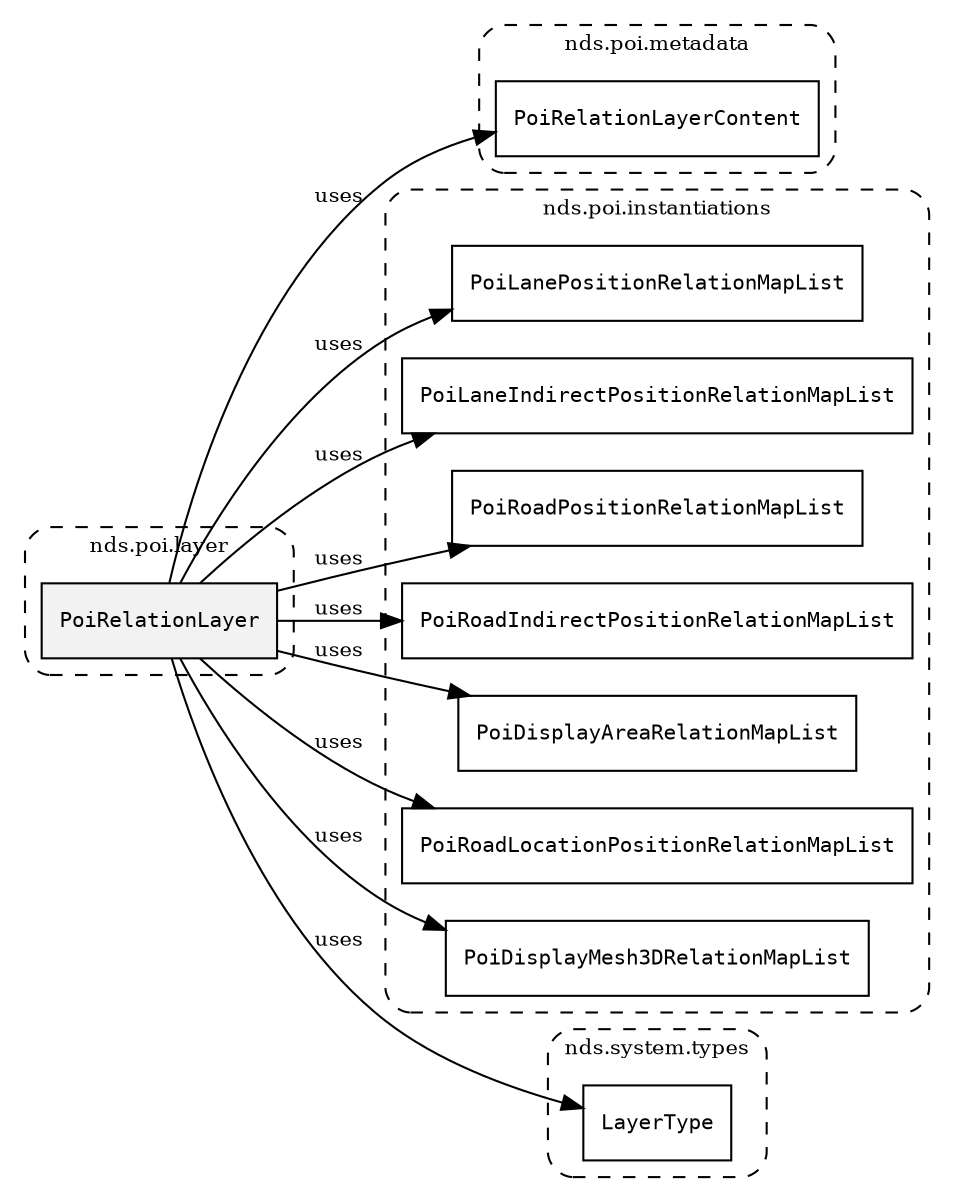 /**
 * This dot file creates symbol collaboration diagram for PoiRelationLayer.
 */
digraph ZSERIO
{
    node [shape=box, fontsize=10];
    rankdir="LR";
    fontsize=10;
    tooltip="PoiRelationLayer collaboration diagram";

    subgraph "cluster_nds.poi.layer"
    {
        style="dashed, rounded";
        label="nds.poi.layer";
        tooltip="Package nds.poi.layer";
        href="../../../content/packages/nds.poi.layer.html#Package-nds-poi-layer";
        target="_parent";

        "PoiRelationLayer" [style="filled", fillcolor="#0000000D", target="_parent", label=<<font face="monospace"><table align="center" border="0" cellspacing="0" cellpadding="0"><tr><td href="../../../content/packages/nds.poi.layer.html#Structure-PoiRelationLayer" title="Structure defined in nds.poi.layer">PoiRelationLayer</td></tr></table></font>>];
    }

    subgraph "cluster_nds.poi.metadata"
    {
        style="dashed, rounded";
        label="nds.poi.metadata";
        tooltip="Package nds.poi.metadata";
        href="../../../content/packages/nds.poi.metadata.html#Package-nds-poi-metadata";
        target="_parent";

        "PoiRelationLayerContent" [target="_parent", label=<<font face="monospace"><table align="center" border="0" cellspacing="0" cellpadding="0"><tr><td href="../../../content/packages/nds.poi.metadata.html#Bitmask-PoiRelationLayerContent" title="Bitmask defined in nds.poi.metadata">PoiRelationLayerContent</td></tr></table></font>>];
    }

    subgraph "cluster_nds.poi.instantiations"
    {
        style="dashed, rounded";
        label="nds.poi.instantiations";
        tooltip="Package nds.poi.instantiations";
        href="../../../content/packages/nds.poi.instantiations.html#Package-nds-poi-instantiations";
        target="_parent";

        "PoiLanePositionRelationMapList" [target="_parent", label=<<font face="monospace"><table align="center" border="0" cellspacing="0" cellpadding="0"><tr><td href="../../../content/packages/nds.poi.instantiations.html#InstantiateType-PoiLanePositionRelationMapList" title="InstantiateType defined in nds.poi.instantiations">PoiLanePositionRelationMapList</td></tr></table></font>>];
        "PoiLaneIndirectPositionRelationMapList" [target="_parent", label=<<font face="monospace"><table align="center" border="0" cellspacing="0" cellpadding="0"><tr><td href="../../../content/packages/nds.poi.instantiations.html#InstantiateType-PoiLaneIndirectPositionRelationMapList" title="InstantiateType defined in nds.poi.instantiations">PoiLaneIndirectPositionRelationMapList</td></tr></table></font>>];
        "PoiRoadPositionRelationMapList" [target="_parent", label=<<font face="monospace"><table align="center" border="0" cellspacing="0" cellpadding="0"><tr><td href="../../../content/packages/nds.poi.instantiations.html#InstantiateType-PoiRoadPositionRelationMapList" title="InstantiateType defined in nds.poi.instantiations">PoiRoadPositionRelationMapList</td></tr></table></font>>];
        "PoiRoadIndirectPositionRelationMapList" [target="_parent", label=<<font face="monospace"><table align="center" border="0" cellspacing="0" cellpadding="0"><tr><td href="../../../content/packages/nds.poi.instantiations.html#InstantiateType-PoiRoadIndirectPositionRelationMapList" title="InstantiateType defined in nds.poi.instantiations">PoiRoadIndirectPositionRelationMapList</td></tr></table></font>>];
        "PoiDisplayAreaRelationMapList" [target="_parent", label=<<font face="monospace"><table align="center" border="0" cellspacing="0" cellpadding="0"><tr><td href="../../../content/packages/nds.poi.instantiations.html#InstantiateType-PoiDisplayAreaRelationMapList" title="InstantiateType defined in nds.poi.instantiations">PoiDisplayAreaRelationMapList</td></tr></table></font>>];
        "PoiRoadLocationPositionRelationMapList" [target="_parent", label=<<font face="monospace"><table align="center" border="0" cellspacing="0" cellpadding="0"><tr><td href="../../../content/packages/nds.poi.instantiations.html#InstantiateType-PoiRoadLocationPositionRelationMapList" title="InstantiateType defined in nds.poi.instantiations">PoiRoadLocationPositionRelationMapList</td></tr></table></font>>];
        "PoiDisplayMesh3DRelationMapList" [target="_parent", label=<<font face="monospace"><table align="center" border="0" cellspacing="0" cellpadding="0"><tr><td href="../../../content/packages/nds.poi.instantiations.html#InstantiateType-PoiDisplayMesh3DRelationMapList" title="InstantiateType defined in nds.poi.instantiations">PoiDisplayMesh3DRelationMapList</td></tr></table></font>>];
    }

    subgraph "cluster_nds.system.types"
    {
        style="dashed, rounded";
        label="nds.system.types";
        tooltip="Package nds.system.types";
        href="../../../content/packages/nds.system.types.html#Package-nds-system-types";
        target="_parent";

        "LayerType" [target="_parent", label=<<font face="monospace"><table align="center" border="0" cellspacing="0" cellpadding="0"><tr><td href="../../../content/packages/nds.system.types.html#Enum-LayerType" title="Enum defined in nds.system.types">LayerType</td></tr></table></font>>];
    }

    "PoiRelationLayer" -> "PoiRelationLayerContent" [label="uses", fontsize=10];
    "PoiRelationLayer" -> "PoiLanePositionRelationMapList" [label="uses", fontsize=10];
    "PoiRelationLayer" -> "PoiLaneIndirectPositionRelationMapList" [label="uses", fontsize=10];
    "PoiRelationLayer" -> "PoiRoadPositionRelationMapList" [label="uses", fontsize=10];
    "PoiRelationLayer" -> "PoiRoadIndirectPositionRelationMapList" [label="uses", fontsize=10];
    "PoiRelationLayer" -> "PoiDisplayAreaRelationMapList" [label="uses", fontsize=10];
    "PoiRelationLayer" -> "PoiRoadLocationPositionRelationMapList" [label="uses", fontsize=10];
    "PoiRelationLayer" -> "PoiDisplayMesh3DRelationMapList" [label="uses", fontsize=10];
    "PoiRelationLayer" -> "LayerType" [label="uses", fontsize=10];
}
